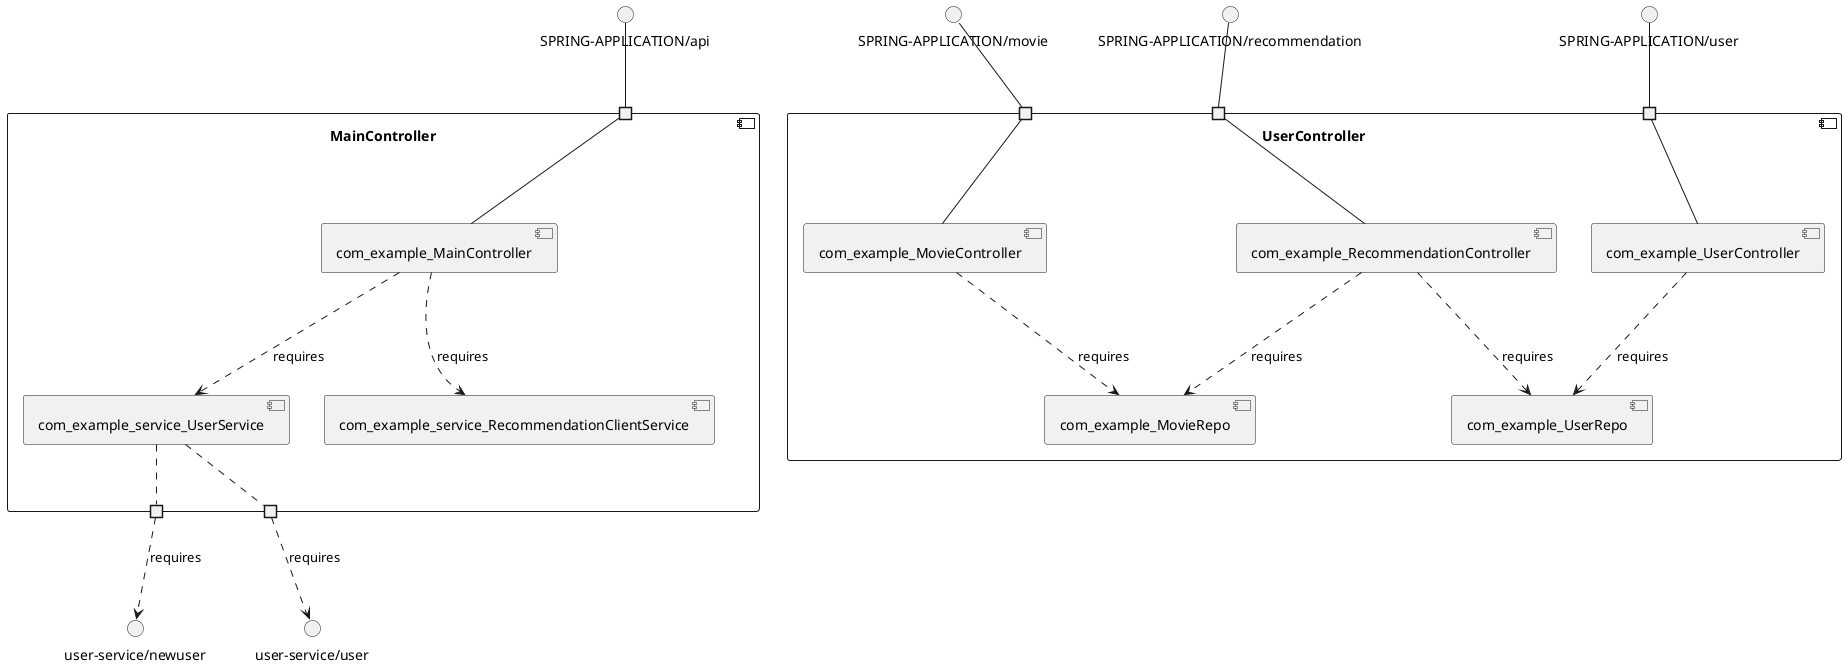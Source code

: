 @startuml
skinparam fixCircleLabelOverlapping true
component "MainController\n\n\n\n\n\n" {
[com_example_service_RecommendationClientService]
[com_example_MainController]
[com_example_service_UserService]
portin " " as MainController.requires.SPRING_APPLICATION_api
portout " " as MainController.provides.user_service_newuser
portout " " as MainController.provides.user_service_user
[com_example_MainController]..>[com_example_service_UserService] : requires
[com_example_MainController]..>[com_example_service_RecommendationClientService] : requires
"MainController.requires.SPRING_APPLICATION_api"--[com_example_MainController]
[com_example_service_UserService].."MainController.provides.user_service_newuser"
[com_example_service_UserService].."MainController.provides.user_service_user"
}
interface "SPRING-APPLICATION/api" as interface.SPRING_APPLICATION_api
interface.SPRING_APPLICATION_api--"MainController.requires.SPRING_APPLICATION_api"
interface "user-service/newuser" as interface.user_service_newuser
"MainController.provides.user_service_newuser"..>interface.user_service_newuser : requires
interface "user-service/user" as interface.user_service_user
"MainController.provides.user_service_user"..>interface.user_service_user : requires
component "UserController\n\n\n\n\n\n" {
[com_example_RecommendationController]
[com_example_UserRepo]
[com_example_MovieRepo]
[com_example_UserController]
[com_example_MovieController]
portin " " as UserController.requires.SPRING_APPLICATION_user
portin " " as UserController.requires.SPRING_APPLICATION_movie
portin " " as UserController.requires.SPRING_APPLICATION_recommendation
[com_example_RecommendationController]..>[com_example_MovieRepo] : requires
[com_example_MovieController]..>[com_example_MovieRepo] : requires
[com_example_RecommendationController]..>[com_example_UserRepo] : requires
[com_example_UserController]..>[com_example_UserRepo] : requires
"UserController.requires.SPRING_APPLICATION_recommendation"--[com_example_RecommendationController]
"UserController.requires.SPRING_APPLICATION_user"--[com_example_UserController]
"UserController.requires.SPRING_APPLICATION_movie"--[com_example_MovieController]
}
interface "SPRING-APPLICATION/recommendation" as interface.SPRING_APPLICATION_recommendation
interface.SPRING_APPLICATION_recommendation--"UserController.requires.SPRING_APPLICATION_recommendation"
interface "SPRING-APPLICATION/user" as interface.SPRING_APPLICATION_user
interface.SPRING_APPLICATION_user--"UserController.requires.SPRING_APPLICATION_user"
interface "SPRING-APPLICATION/movie" as interface.SPRING_APPLICATION_movie
interface.SPRING_APPLICATION_movie--"UserController.requires.SPRING_APPLICATION_movie"

@enduml
